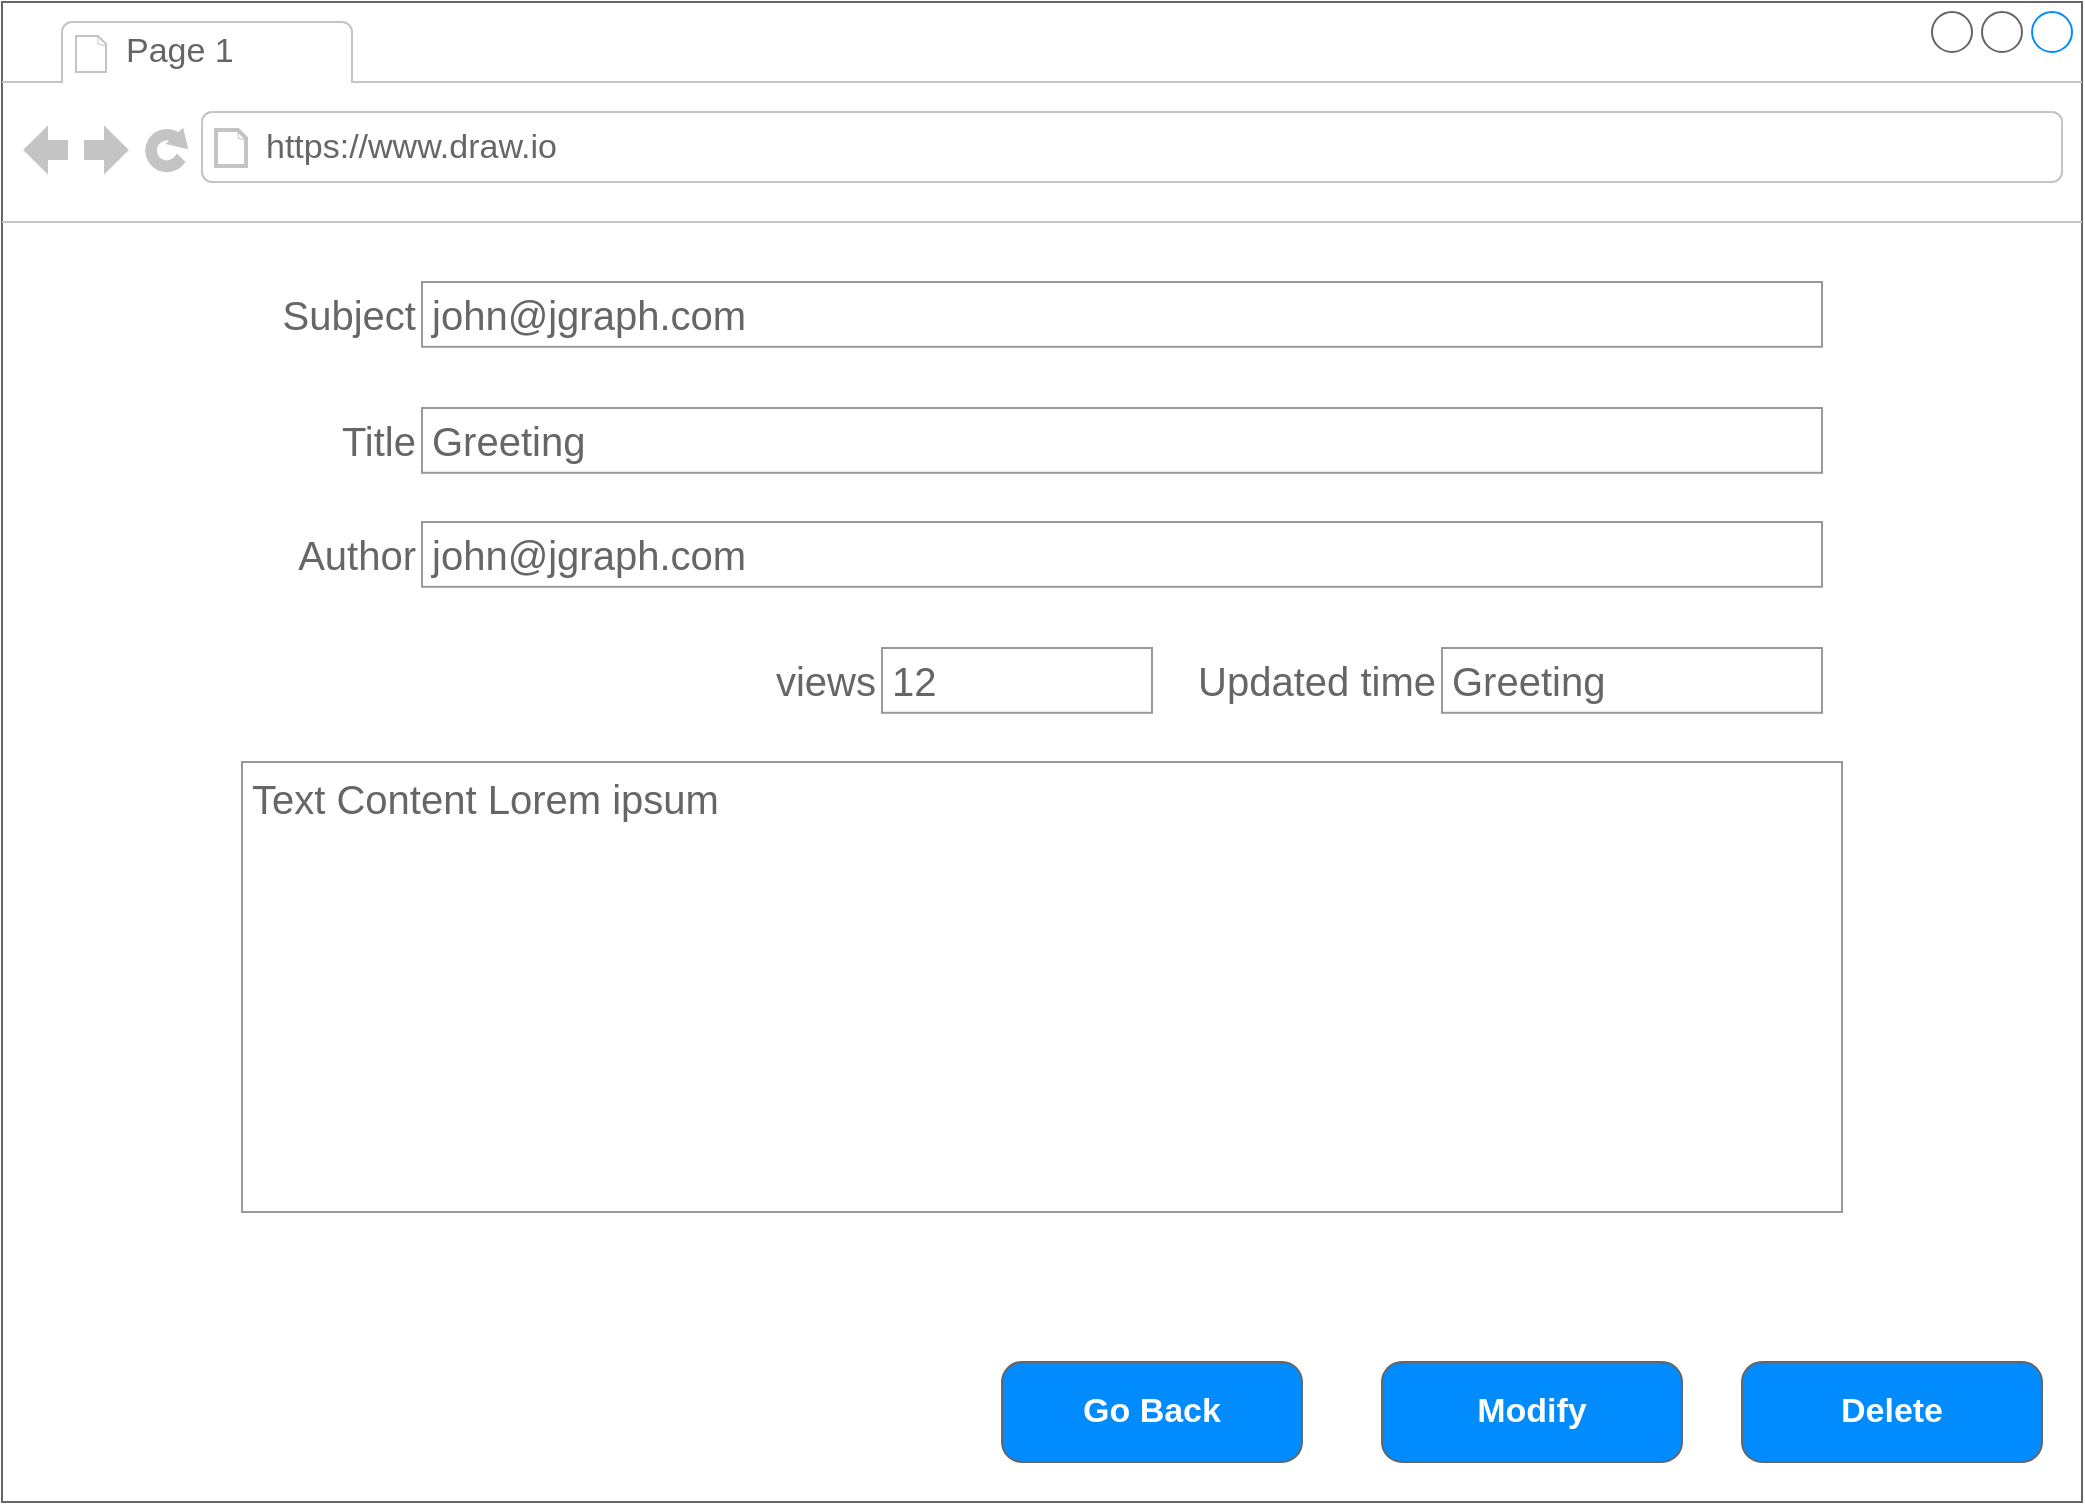 <mxfile version="24.7.5">
  <diagram name="Page-1" id="03018318-947c-dd8e-b7a3-06fadd420f32">
    <mxGraphModel dx="34" dy="1263" grid="1" gridSize="10" guides="1" tooltips="1" connect="1" arrows="1" fold="1" page="1" pageScale="1" pageWidth="1100" pageHeight="850" background="none" math="0" shadow="0">
      <root>
        <mxCell id="0" />
        <mxCell id="1" parent="0" />
        <mxCell id="7urulk5NtTz7_YCcT2D2-1" value="" style="strokeWidth=1;shadow=0;dashed=0;align=center;html=1;shape=mxgraph.mockup.containers.browserWindow;rSize=0;strokeColor=#666666;strokeColor2=#008cff;strokeColor3=#c4c4c4;mainText=,;recursiveResize=0;movable=1;resizable=1;rotatable=1;deletable=1;editable=1;locked=0;connectable=1;fontSize=20;" vertex="1" parent="1">
          <mxGeometry x="1150" y="70" width="1040" height="750" as="geometry" />
        </mxCell>
        <mxCell id="7urulk5NtTz7_YCcT2D2-2" value="Page 1" style="strokeWidth=1;shadow=0;dashed=0;align=center;html=1;shape=mxgraph.mockup.containers.anchor;fontSize=17;fontColor=#666666;align=left;whiteSpace=wrap;" vertex="1" parent="7urulk5NtTz7_YCcT2D2-1">
          <mxGeometry x="60" y="12" width="110" height="26" as="geometry" />
        </mxCell>
        <mxCell id="7urulk5NtTz7_YCcT2D2-3" value="https://www.draw.io" style="strokeWidth=1;shadow=0;dashed=0;align=center;html=1;shape=mxgraph.mockup.containers.anchor;rSize=0;fontSize=17;fontColor=#666666;align=left;" vertex="1" parent="7urulk5NtTz7_YCcT2D2-1">
          <mxGeometry x="130" y="60" width="250" height="26" as="geometry" />
        </mxCell>
        <mxCell id="7urulk5NtTz7_YCcT2D2-23" value="Delete" style="strokeWidth=1;shadow=0;dashed=0;align=center;html=1;shape=mxgraph.mockup.buttons.button;strokeColor=#666666;fontColor=#ffffff;mainText=;buttonStyle=round;fontSize=17;fontStyle=1;fillColor=#008cff;whiteSpace=wrap;" vertex="1" parent="7urulk5NtTz7_YCcT2D2-1">
          <mxGeometry x="870" y="680" width="150" height="50" as="geometry" />
        </mxCell>
        <mxCell id="7urulk5NtTz7_YCcT2D2-24" value="Modify" style="strokeWidth=1;shadow=0;dashed=0;align=center;html=1;shape=mxgraph.mockup.buttons.button;strokeColor=#666666;fontColor=#ffffff;mainText=;buttonStyle=round;fontSize=17;fontStyle=1;fillColor=#008cff;whiteSpace=wrap;" vertex="1" parent="7urulk5NtTz7_YCcT2D2-1">
          <mxGeometry x="690" y="680" width="150" height="50" as="geometry" />
        </mxCell>
        <mxCell id="7urulk5NtTz7_YCcT2D2-14" value="" style="strokeWidth=1;shadow=0;dashed=0;align=center;html=1;shape=mxgraph.mockup.forms.anchor;align=right;spacingRight=2;fontColor=#666666;" vertex="1" parent="7urulk5NtTz7_YCcT2D2-1">
          <mxGeometry x="110" y="246" width="100" height="32.4" as="geometry" />
        </mxCell>
        <mxCell id="7urulk5NtTz7_YCcT2D2-20" value="&lt;font style=&quot;font-size: 20px;&quot;&gt;Text Content Lorem ipsum&lt;/font&gt;" style="strokeWidth=1;shadow=0;dashed=0;align=center;html=1;shape=mxgraph.mockup.forms.rrect;fillColor=#ffffff;rSize=0;fontColor=#666666;align=left;spacingLeft=3;strokeColor=#999999;verticalAlign=top;whiteSpace=wrap;" vertex="1" parent="7urulk5NtTz7_YCcT2D2-1">
          <mxGeometry x="120" y="380" width="800" height="225" as="geometry" />
        </mxCell>
        <mxCell id="7urulk5NtTz7_YCcT2D2-26" value="" style="group" vertex="1" connectable="0" parent="7urulk5NtTz7_YCcT2D2-1">
          <mxGeometry x="110" y="140" width="800" height="95.4" as="geometry" />
        </mxCell>
        <mxCell id="7urulk5NtTz7_YCcT2D2-10" value="Subject" style="strokeWidth=1;shadow=0;dashed=0;align=center;shape=mxgraph.mockup.forms.anchor;align=right;spacingRight=2;fontColor=#666666;verticalAlign=middle;textDirection=ltr;labelBackgroundColor=default;fontSize=20;html=1;labelPosition=center;verticalLabelPosition=middle;" vertex="1" parent="7urulk5NtTz7_YCcT2D2-26">
          <mxGeometry width="100" height="32.4" as="geometry" />
        </mxCell>
        <mxCell id="7urulk5NtTz7_YCcT2D2-11" value="&lt;font style=&quot;font-size: 20px;&quot;&gt;john@jgraph.com&lt;/font&gt;" style="strokeWidth=1;shadow=0;dashed=0;align=center;html=1;shape=mxgraph.mockup.forms.rrect;fillColor=#ffffff;rSize=0;fontColor=#666666;align=left;spacingLeft=3;strokeColor=#999999;" vertex="1" parent="7urulk5NtTz7_YCcT2D2-26">
          <mxGeometry x="100" width="700" height="32.4" as="geometry" />
        </mxCell>
        <mxCell id="7urulk5NtTz7_YCcT2D2-12" value="Title" style="strokeWidth=1;shadow=0;dashed=0;align=center;shape=mxgraph.mockup.forms.anchor;align=right;spacingRight=2;fontColor=#666666;fontSize=20;verticalAlign=middle;html=1;labelPosition=center;verticalLabelPosition=middle;" vertex="1" parent="7urulk5NtTz7_YCcT2D2-26">
          <mxGeometry y="63" width="100" height="32.4" as="geometry" />
        </mxCell>
        <mxCell id="7urulk5NtTz7_YCcT2D2-13" value="Greeting" style="strokeWidth=1;shadow=0;dashed=0;align=center;html=1;shape=mxgraph.mockup.forms.rrect;fillColor=#ffffff;rSize=0;fontColor=#666666;align=left;spacingLeft=3;strokeColor=#999999;fontSize=20;" vertex="1" parent="7urulk5NtTz7_YCcT2D2-26">
          <mxGeometry x="100" y="63" width="700" height="32.4" as="geometry" />
        </mxCell>
        <mxCell id="7urulk5NtTz7_YCcT2D2-27" value="Go Back" style="strokeWidth=1;shadow=0;dashed=0;align=center;html=1;shape=mxgraph.mockup.buttons.button;strokeColor=#666666;fontColor=#ffffff;mainText=;buttonStyle=round;fontSize=17;fontStyle=1;fillColor=#008cff;whiteSpace=wrap;" vertex="1" parent="7urulk5NtTz7_YCcT2D2-1">
          <mxGeometry x="500" y="680" width="150" height="50" as="geometry" />
        </mxCell>
        <mxCell id="7urulk5NtTz7_YCcT2D2-44" value="Author" style="strokeWidth=1;shadow=0;dashed=0;align=center;shape=mxgraph.mockup.forms.anchor;align=right;spacingRight=2;fontColor=#666666;verticalAlign=middle;textDirection=ltr;labelBackgroundColor=default;fontSize=20;html=1;labelPosition=center;verticalLabelPosition=middle;" vertex="1" parent="7urulk5NtTz7_YCcT2D2-1">
          <mxGeometry x="110" y="260" width="100" height="32.4" as="geometry" />
        </mxCell>
        <mxCell id="7urulk5NtTz7_YCcT2D2-45" value="&lt;font style=&quot;font-size: 20px;&quot;&gt;john@jgraph.com&lt;/font&gt;" style="strokeWidth=1;shadow=0;dashed=0;align=center;html=1;shape=mxgraph.mockup.forms.rrect;fillColor=#ffffff;rSize=0;fontColor=#666666;align=left;spacingLeft=3;strokeColor=#999999;" vertex="1" parent="7urulk5NtTz7_YCcT2D2-1">
          <mxGeometry x="210" y="260" width="700" height="32.4" as="geometry" />
        </mxCell>
        <mxCell id="7urulk5NtTz7_YCcT2D2-46" value="views" style="strokeWidth=1;shadow=0;dashed=0;align=center;shape=mxgraph.mockup.forms.anchor;align=right;spacingRight=2;fontColor=#666666;fontSize=20;verticalAlign=middle;html=1;labelPosition=center;verticalLabelPosition=middle;" vertex="1" parent="7urulk5NtTz7_YCcT2D2-1">
          <mxGeometry x="340" y="323" width="100" height="32.4" as="geometry" />
        </mxCell>
        <mxCell id="7urulk5NtTz7_YCcT2D2-47" value="12" style="strokeWidth=1;shadow=0;dashed=0;align=center;html=1;shape=mxgraph.mockup.forms.rrect;fillColor=#ffffff;rSize=0;fontColor=#666666;align=left;spacingLeft=3;strokeColor=#999999;fontSize=20;" vertex="1" parent="7urulk5NtTz7_YCcT2D2-1">
          <mxGeometry x="440" y="323" width="135" height="32.4" as="geometry" />
        </mxCell>
        <mxCell id="7urulk5NtTz7_YCcT2D2-49" value="Updated time" style="strokeWidth=1;shadow=0;dashed=0;align=center;shape=mxgraph.mockup.forms.anchor;align=right;spacingRight=2;fontColor=#666666;fontSize=20;verticalAlign=middle;html=1;labelPosition=center;verticalLabelPosition=middle;" vertex="1" parent="7urulk5NtTz7_YCcT2D2-1">
          <mxGeometry x="620" y="323" width="100" height="32.4" as="geometry" />
        </mxCell>
        <mxCell id="7urulk5NtTz7_YCcT2D2-50" value="Greeting" style="strokeWidth=1;shadow=0;dashed=0;align=center;html=1;shape=mxgraph.mockup.forms.rrect;fillColor=#ffffff;rSize=0;fontColor=#666666;align=left;spacingLeft=3;strokeColor=#999999;fontSize=20;" vertex="1" parent="7urulk5NtTz7_YCcT2D2-1">
          <mxGeometry x="720" y="323" width="190" height="32.4" as="geometry" />
        </mxCell>
      </root>
    </mxGraphModel>
  </diagram>
</mxfile>
